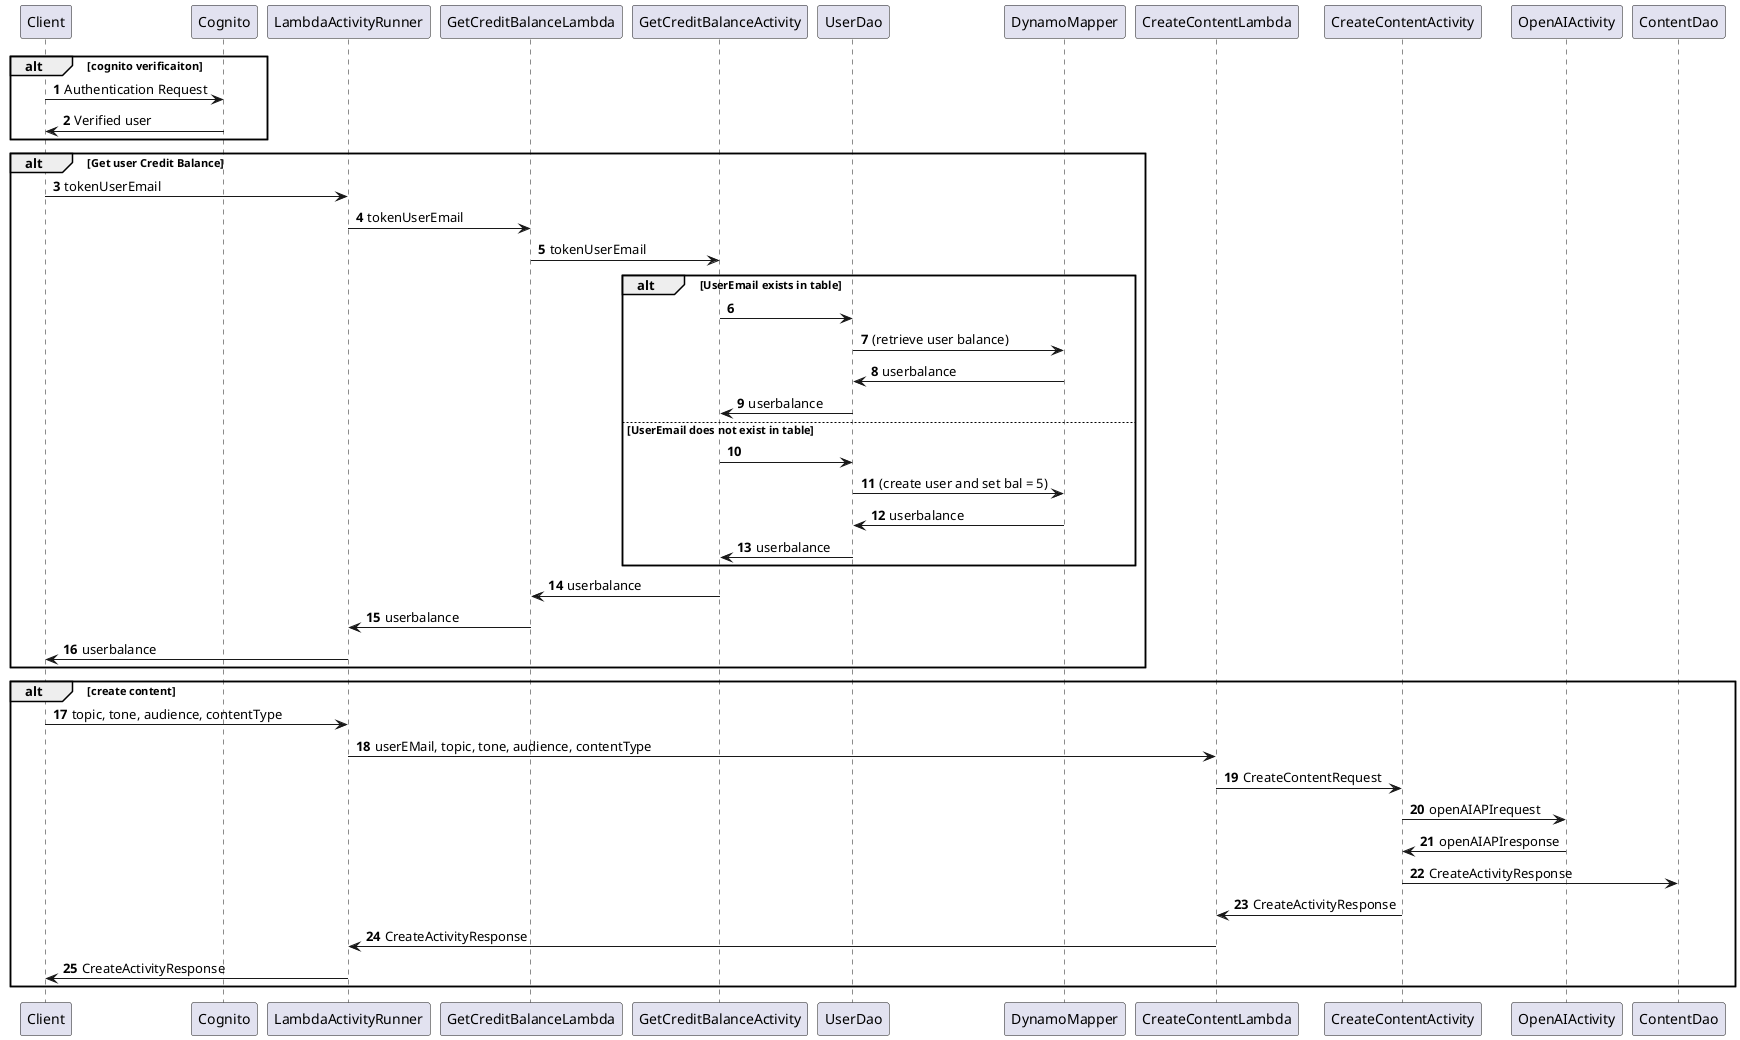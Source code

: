 @startuml
'https://plantuml.com/sequence-diagram

autonumber
alt cognito verificaiton
Client -> Cognito: Authentication Request
Cognito -> Client: Verified user
end
alt Get user Credit Balance
Client -> LambdaActivityRunner : tokenUserEmail
LambdaActivityRunner -> GetCreditBalanceLambda: tokenUserEmail
GetCreditBalanceLambda -> GetCreditBalanceActivity: tokenUserEmail
alt UserEmail exists in table
    GetCreditBalanceActivity -> UserDao
    UserDao -> DynamoMapper : (retrieve user balance)
    DynamoMapper -> UserDao : userbalance
    UserDao -> GetCreditBalanceActivity : userbalance

else UserEmail does not exist in table
    GetCreditBalanceActivity -> UserDao
    UserDao -> DynamoMapper : (create user and set bal = 5)
    DynamoMapper -> UserDao : userbalance
    UserDao -> GetCreditBalanceActivity : userbalance
    end
GetCreditBalanceActivity ->GetCreditBalanceLambda : userbalance
GetCreditBalanceLambda ->LambdaActivityRunner: userbalance
LambdaActivityRunner -> Client: userbalance
end
alt create content
Client -> LambdaActivityRunner :  topic, tone, audience, contentType
LambdaActivityRunner -> CreateContentLambda: userEMail, topic, tone, audience, contentType
CreateContentLambda -> CreateContentActivity : CreateContentRequest
CreateContentActivity -> OpenAIActivity : openAIAPIrequest
OpenAIActivity -> CreateContentActivity : openAIAPIresponse
CreateContentActivity -> ContentDao : CreateActivityResponse
CreateContentActivity -> CreateContentLambda :CreateActivityResponse
CreateContentLambda -> LambdaActivityRunner: CreateActivityResponse
LambdaActivityRunner -> Client : CreateActivityResponse
end

@enduml